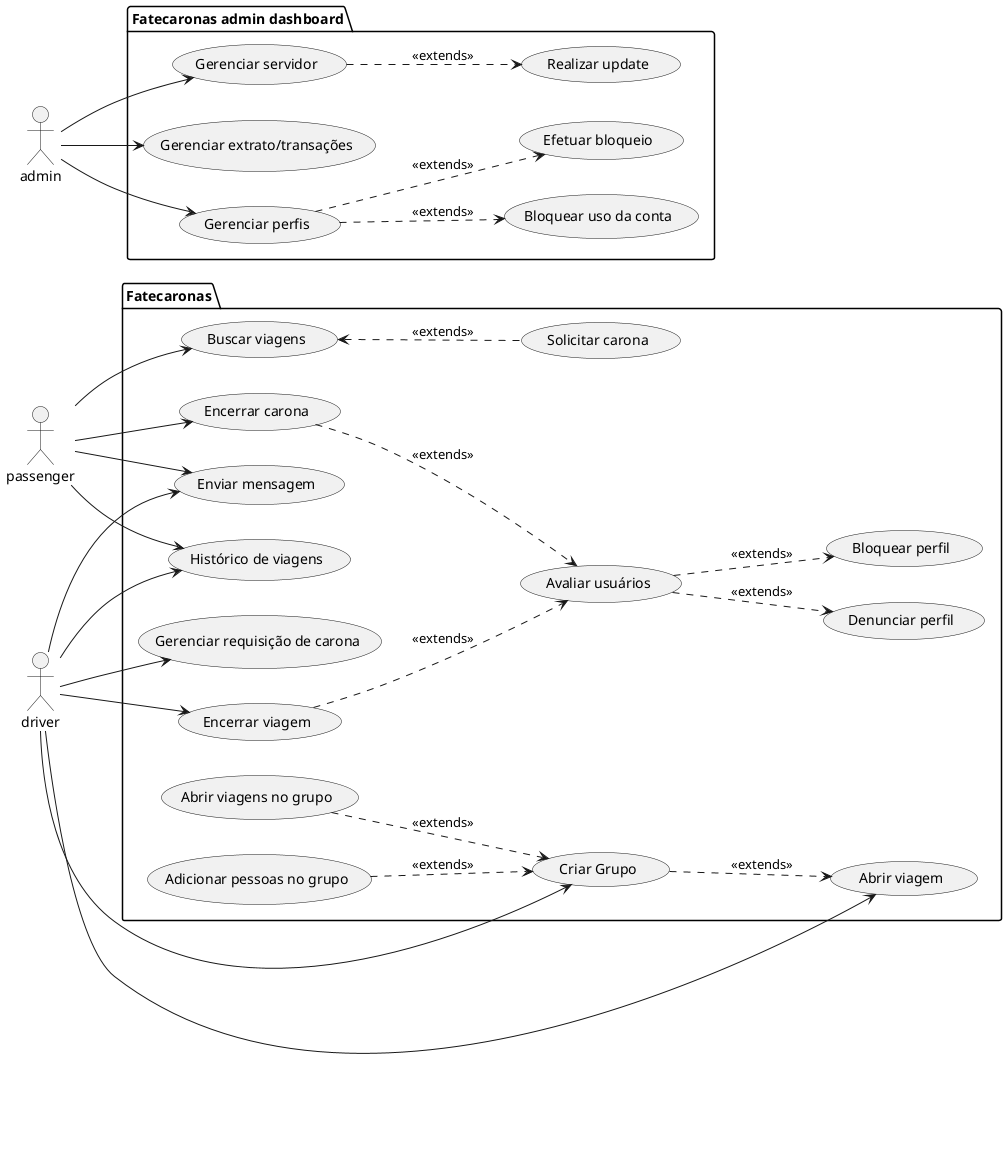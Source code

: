 @startuml Fatecaronas
left to right direction

' Actors
actor passenger as p
actor driver as d
actor admin as a

package "Fatecaronas" {
    ' Usecases
    usecase "Buscar viagens" as UC1
    usecase "Solicitar carona" as UC2
    usecase "Encerrar carona" as UC3
    usecase "Histórico de viagens" as UC5
    usecase "Avaliar usuários" as UC6
    usecase "Abrir viagem" as UC7
    usecase "Gerenciar requisição de carona" as UC8
    usecase "Encerrar viagem" as UC9
    usecase "Denunciar perfil" as UC10
    usecase "Bloquear perfil" as UC11
    usecase "Criar Grupo" as UC18
    usecase "Adicionar pessoas no grupo" as UC19
    usecase "Abrir viagens no grupo" as UC20
    usecase "Enviar mensagem" as UC21
}
 
package "Fatecaronas admin dashboard" {
    usecase "Gerenciar servidor" as UC12
    usecase "Gerenciar extrato/transações" as UC13
    usecase "Gerenciar perfis" as UC14
    usecase "Efetuar bloqueio" as UC15
    usecase "Bloquear uso da conta" as UC16
    usecase "Realizar update" as UC17
}

' Relations
p --> UC1
p --> UC3
p --> UC5
p --> UC21
UC1 <.. UC2: <<extends>>
UC3 ..> UC6: <<extends>>
UC9 ..> UC6: <<extends>>
UC6 ..> UC10: <<extends>>
UC6 ..> UC11: <<extends>>
d --> UC7
d --> UC8
d --> UC9
d --> UC5
d --> UC18
d --> UC21
a --> UC12
a --> UC13
a --> UC14
UC12 ..> UC17: <<extends>>
UC14 ..> UC15: <<extends>>
UC14 ..> UC16: <<extends>>
UC18 ..> UC7: <<extends>> 
UC19 ..> UC18: <<extends>>
UC20 ..> UC18: <<extends>> 

@enduml
